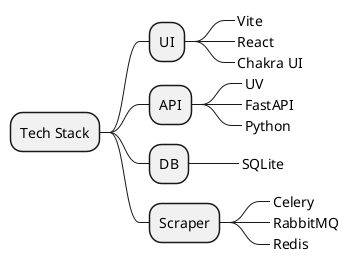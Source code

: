 @startmindmap
* Tech Stack
** UI
***_ Vite
***_ React
***_ Chakra UI
** API
***_ UV
***_ FastAPI
***_ Python
** DB
***_ SQLite
** Scraper
***_ Celery
***_ RabbitMQ
***_ Redis
@endmindmap
